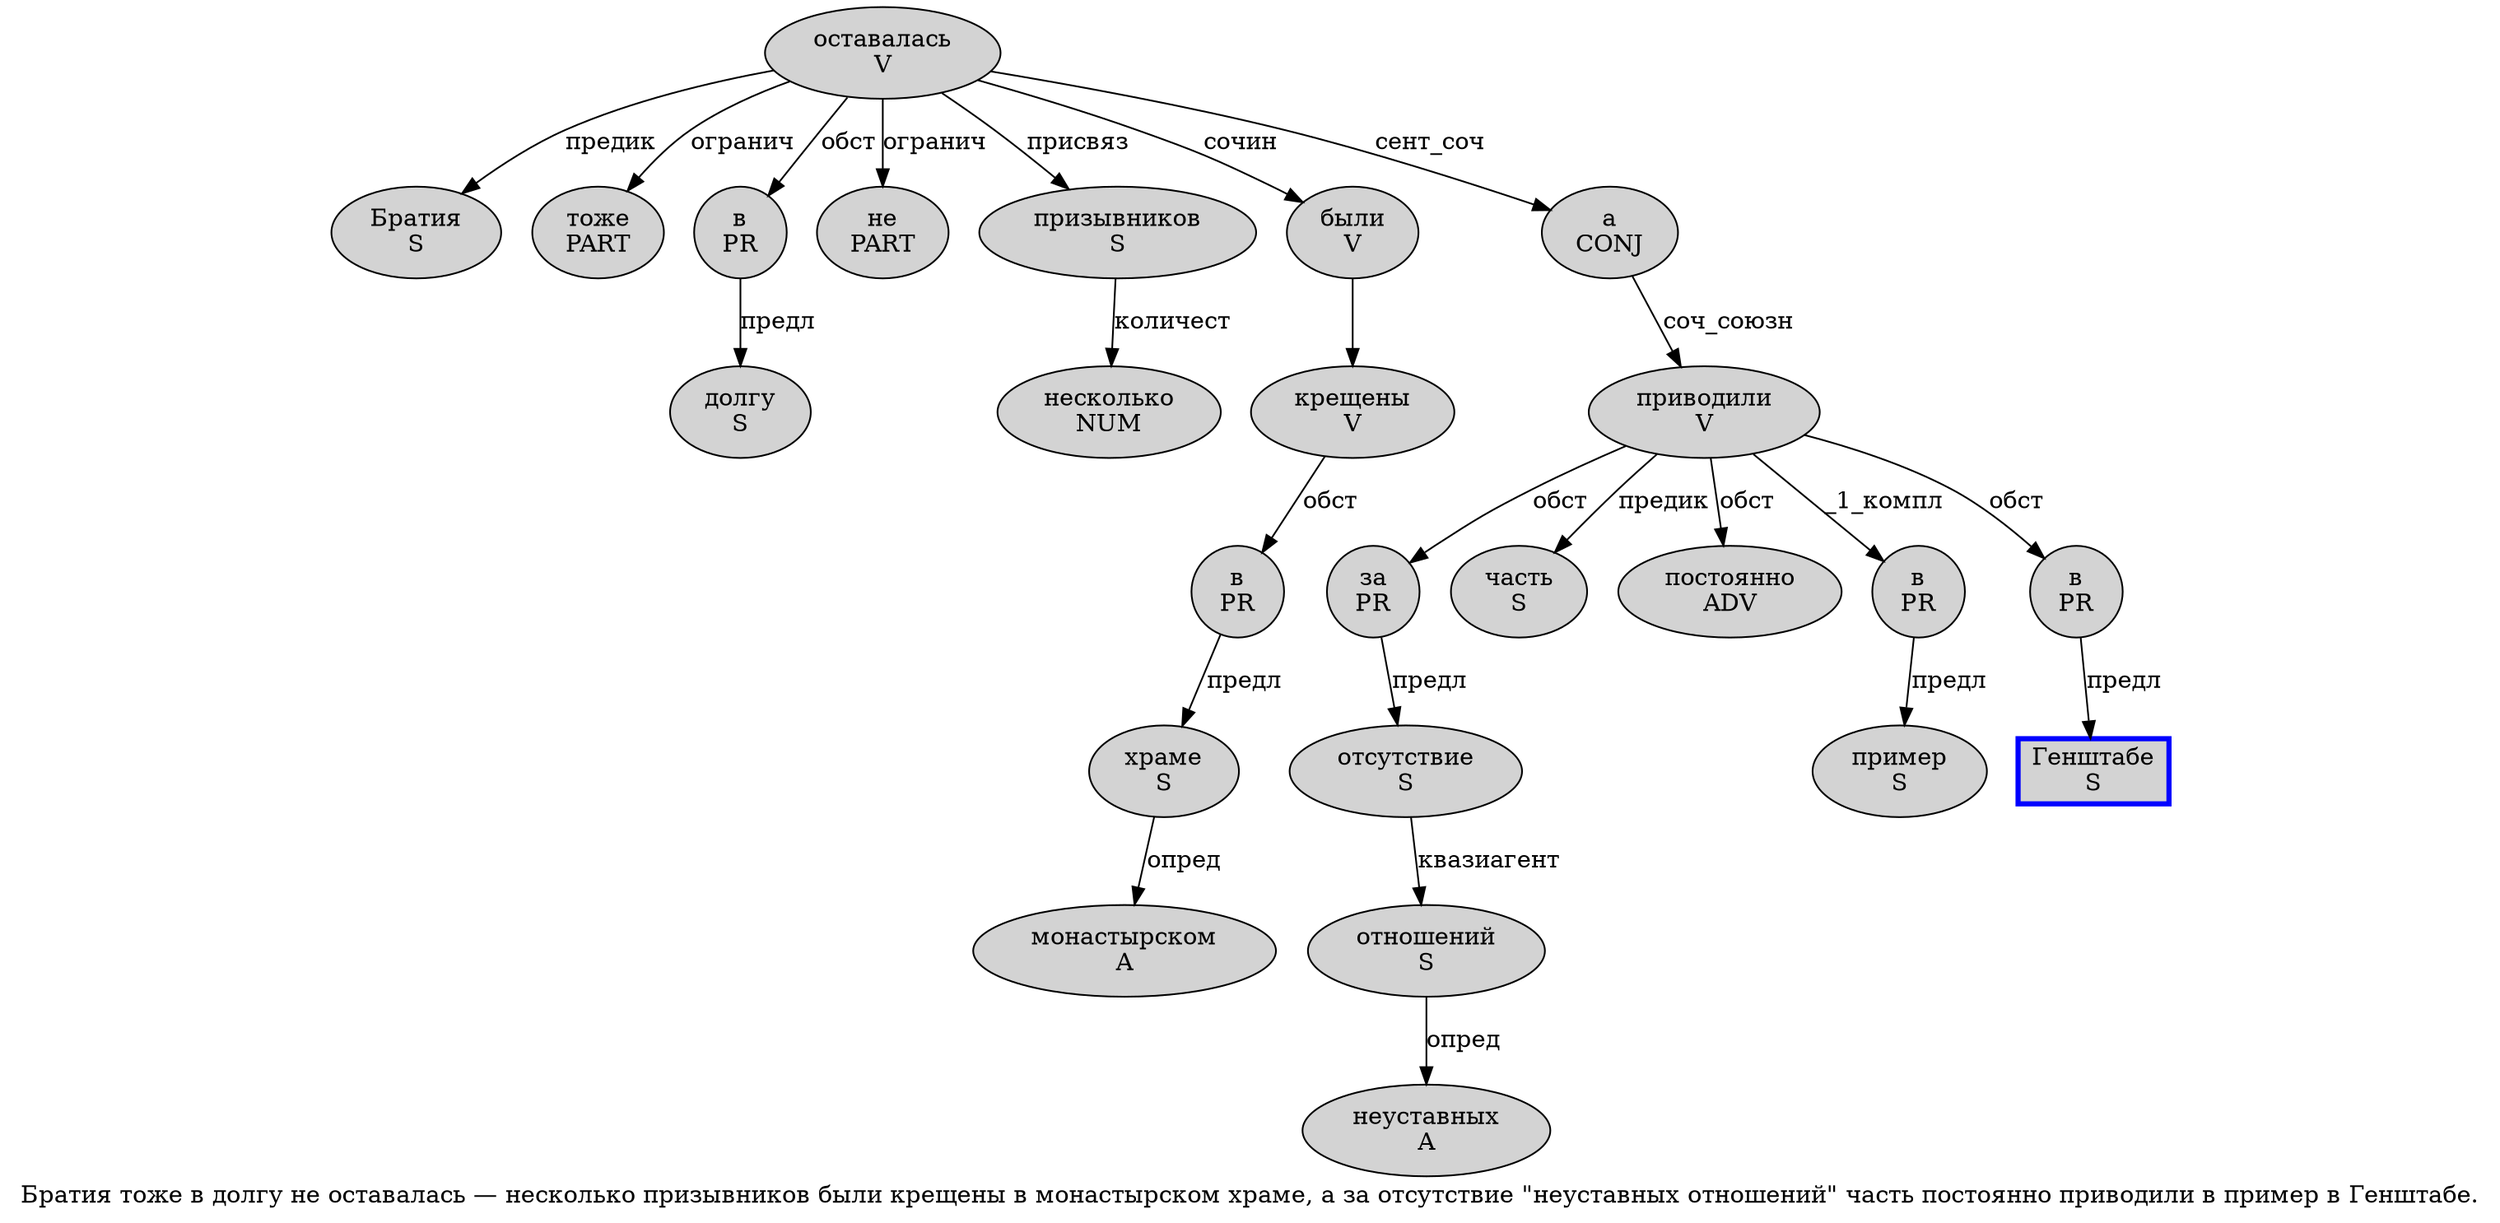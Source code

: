 digraph SENTENCE_795 {
	graph [label="Братия тоже в долгу не оставалась — несколько призывников были крещены в монастырском храме, а за отсутствие \"неуставных отношений\" часть постоянно приводили в пример в Генштабе."]
	node [style=filled]
		0 [label="Братия
S" color="" fillcolor=lightgray penwidth=1 shape=ellipse]
		1 [label="тоже
PART" color="" fillcolor=lightgray penwidth=1 shape=ellipse]
		2 [label="в
PR" color="" fillcolor=lightgray penwidth=1 shape=ellipse]
		3 [label="долгу
S" color="" fillcolor=lightgray penwidth=1 shape=ellipse]
		4 [label="не
PART" color="" fillcolor=lightgray penwidth=1 shape=ellipse]
		5 [label="оставалась
V" color="" fillcolor=lightgray penwidth=1 shape=ellipse]
		7 [label="несколько
NUM" color="" fillcolor=lightgray penwidth=1 shape=ellipse]
		8 [label="призывников
S" color="" fillcolor=lightgray penwidth=1 shape=ellipse]
		9 [label="были
V" color="" fillcolor=lightgray penwidth=1 shape=ellipse]
		10 [label="крещены
V" color="" fillcolor=lightgray penwidth=1 shape=ellipse]
		11 [label="в
PR" color="" fillcolor=lightgray penwidth=1 shape=ellipse]
		12 [label="монастырском
A" color="" fillcolor=lightgray penwidth=1 shape=ellipse]
		13 [label="храме
S" color="" fillcolor=lightgray penwidth=1 shape=ellipse]
		15 [label="а
CONJ" color="" fillcolor=lightgray penwidth=1 shape=ellipse]
		16 [label="за
PR" color="" fillcolor=lightgray penwidth=1 shape=ellipse]
		17 [label="отсутствие
S" color="" fillcolor=lightgray penwidth=1 shape=ellipse]
		19 [label="неуставных
A" color="" fillcolor=lightgray penwidth=1 shape=ellipse]
		20 [label="отношений
S" color="" fillcolor=lightgray penwidth=1 shape=ellipse]
		22 [label="часть
S" color="" fillcolor=lightgray penwidth=1 shape=ellipse]
		23 [label="постоянно
ADV" color="" fillcolor=lightgray penwidth=1 shape=ellipse]
		24 [label="приводили
V" color="" fillcolor=lightgray penwidth=1 shape=ellipse]
		25 [label="в
PR" color="" fillcolor=lightgray penwidth=1 shape=ellipse]
		26 [label="пример
S" color="" fillcolor=lightgray penwidth=1 shape=ellipse]
		27 [label="в
PR" color="" fillcolor=lightgray penwidth=1 shape=ellipse]
		28 [label="Генштабе
S" color=blue fillcolor=lightgray penwidth=3 shape=box]
			8 -> 7 [label="количест"]
			17 -> 20 [label="квазиагент"]
			15 -> 24 [label="соч_союзн"]
			16 -> 17 [label="предл"]
			24 -> 16 [label="обст"]
			24 -> 22 [label="предик"]
			24 -> 23 [label="обст"]
			24 -> 25 [label="_1_компл"]
			24 -> 27 [label="обст"]
			13 -> 12 [label="опред"]
			10 -> 11 [label="обст"]
			9 -> 10
			20 -> 19 [label="опред"]
			25 -> 26 [label="предл"]
			5 -> 0 [label="предик"]
			5 -> 1 [label="огранич"]
			5 -> 2 [label="обст"]
			5 -> 4 [label="огранич"]
			5 -> 8 [label="присвяз"]
			5 -> 9 [label="сочин"]
			5 -> 15 [label="сент_соч"]
			2 -> 3 [label="предл"]
			27 -> 28 [label="предл"]
			11 -> 13 [label="предл"]
}